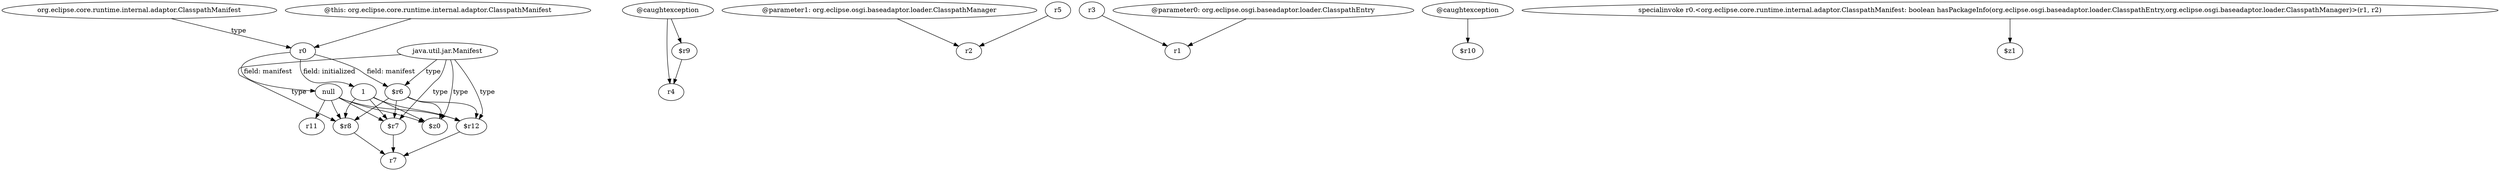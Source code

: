digraph g {
0[label="$r6"]
1[label="$r7"]
0->1[label=""]
2[label="java.util.jar.Manifest"]
3[label="$r8"]
2->3[label="type"]
0->3[label=""]
4[label="@caughtexception"]
5[label="r4"]
4->5[label=""]
6[label="1"]
7[label="$r12"]
6->7[label=""]
8[label="r7"]
1->8[label=""]
3->8[label=""]
2->1[label="type"]
9[label="null"]
10[label="r11"]
9->10[label=""]
7->8[label=""]
11[label="@parameter1: org.eclipse.osgi.baseadaptor.loader.ClasspathManager"]
12[label="r2"]
11->12[label=""]
6->3[label=""]
13[label="org.eclipse.core.runtime.internal.adaptor.ClasspathManifest"]
14[label="r0"]
13->14[label="type"]
9->1[label=""]
0->7[label=""]
15[label="r5"]
15->12[label=""]
16[label="r3"]
17[label="r1"]
16->17[label=""]
14->9[label="field: manifest"]
18[label="$z0"]
9->18[label=""]
19[label="@caughtexception"]
20[label="$r10"]
19->20[label=""]
21[label="$r9"]
4->21[label=""]
2->7[label="type"]
21->5[label=""]
0->18[label=""]
2->0[label="type"]
2->18[label="type"]
22[label="@this: org.eclipse.core.runtime.internal.adaptor.ClasspathManifest"]
22->14[label=""]
14->0[label="field: manifest"]
9->3[label=""]
23[label="@parameter0: org.eclipse.osgi.baseadaptor.loader.ClasspathEntry"]
23->17[label=""]
24[label="specialinvoke r0.<org.eclipse.core.runtime.internal.adaptor.ClasspathManifest: boolean hasPackageInfo(org.eclipse.osgi.baseadaptor.loader.ClasspathEntry,org.eclipse.osgi.baseadaptor.loader.ClasspathManager)>(r1, r2)"]
25[label="$z1"]
24->25[label=""]
14->6[label="field: initialized"]
6->1[label=""]
6->18[label=""]
9->7[label=""]
}